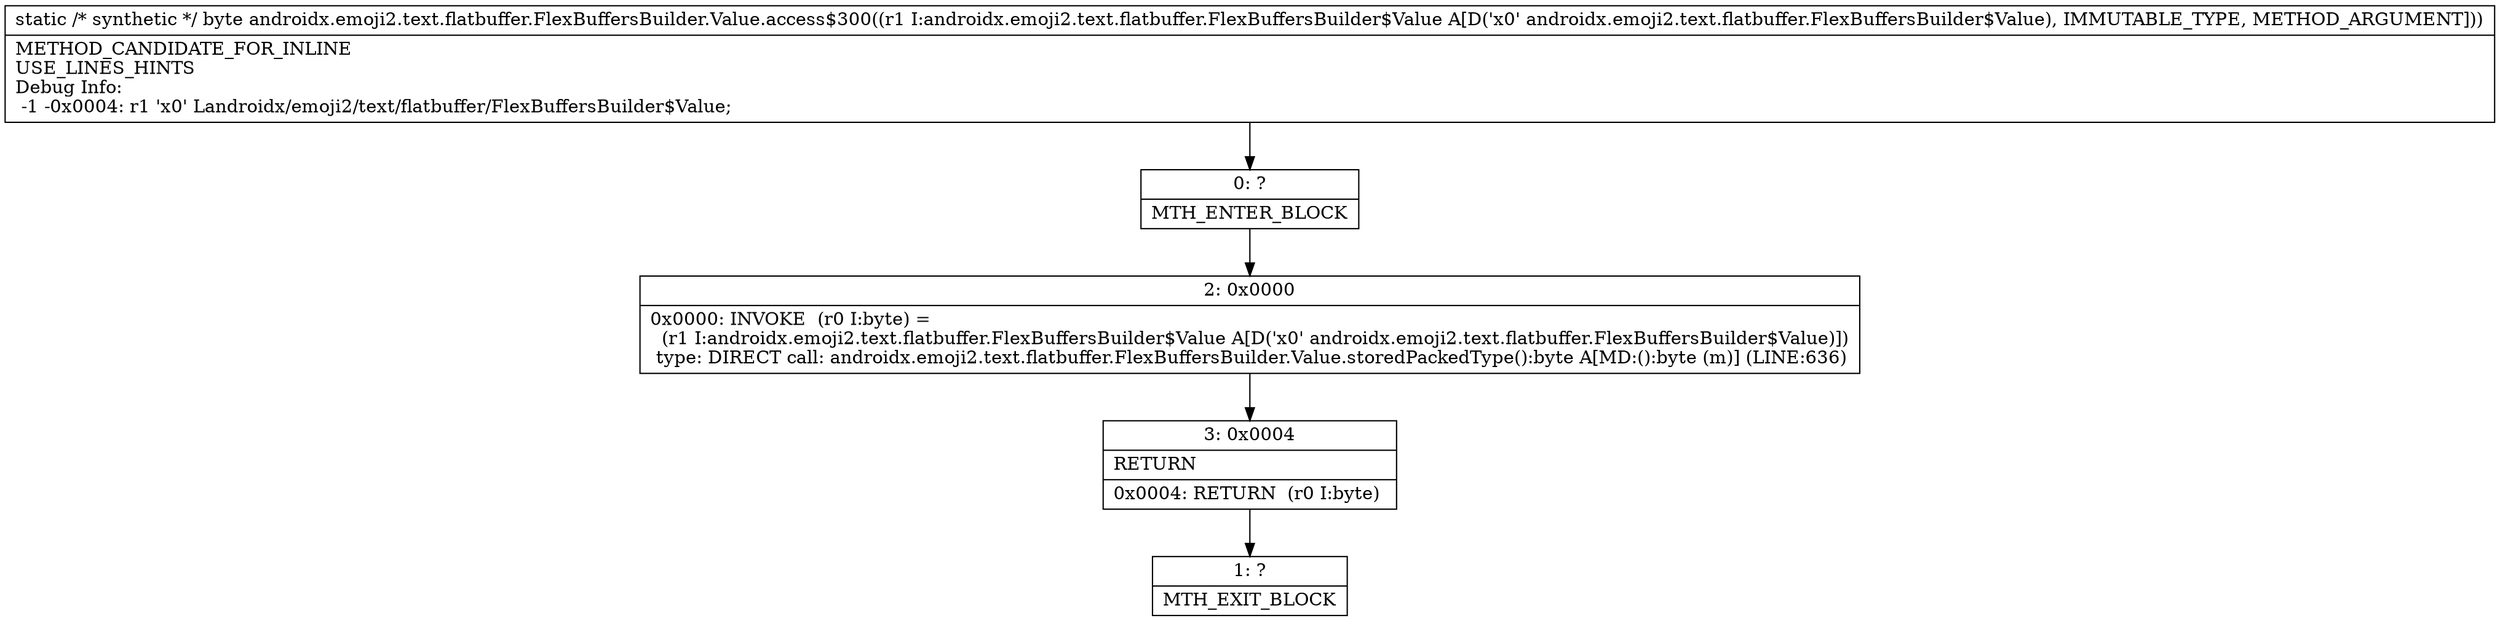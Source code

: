 digraph "CFG forandroidx.emoji2.text.flatbuffer.FlexBuffersBuilder.Value.access$300(Landroidx\/emoji2\/text\/flatbuffer\/FlexBuffersBuilder$Value;)B" {
Node_0 [shape=record,label="{0\:\ ?|MTH_ENTER_BLOCK\l}"];
Node_2 [shape=record,label="{2\:\ 0x0000|0x0000: INVOKE  (r0 I:byte) = \l  (r1 I:androidx.emoji2.text.flatbuffer.FlexBuffersBuilder$Value A[D('x0' androidx.emoji2.text.flatbuffer.FlexBuffersBuilder$Value)])\l type: DIRECT call: androidx.emoji2.text.flatbuffer.FlexBuffersBuilder.Value.storedPackedType():byte A[MD:():byte (m)] (LINE:636)\l}"];
Node_3 [shape=record,label="{3\:\ 0x0004|RETURN\l|0x0004: RETURN  (r0 I:byte) \l}"];
Node_1 [shape=record,label="{1\:\ ?|MTH_EXIT_BLOCK\l}"];
MethodNode[shape=record,label="{static \/* synthetic *\/ byte androidx.emoji2.text.flatbuffer.FlexBuffersBuilder.Value.access$300((r1 I:androidx.emoji2.text.flatbuffer.FlexBuffersBuilder$Value A[D('x0' androidx.emoji2.text.flatbuffer.FlexBuffersBuilder$Value), IMMUTABLE_TYPE, METHOD_ARGUMENT]))  | METHOD_CANDIDATE_FOR_INLINE\lUSE_LINES_HINTS\lDebug Info:\l  \-1 \-0x0004: r1 'x0' Landroidx\/emoji2\/text\/flatbuffer\/FlexBuffersBuilder$Value;\l}"];
MethodNode -> Node_0;Node_0 -> Node_2;
Node_2 -> Node_3;
Node_3 -> Node_1;
}

